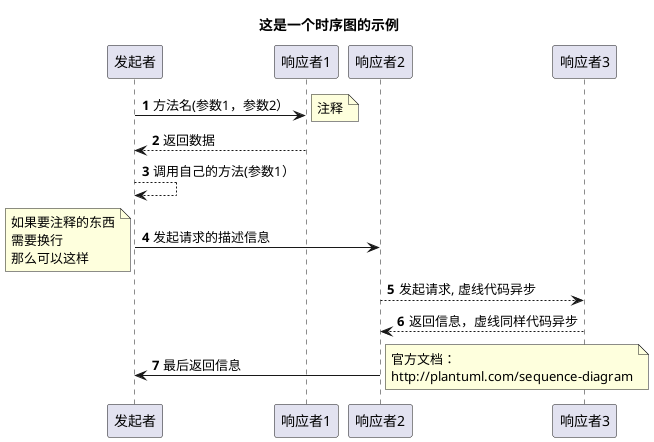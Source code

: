 @startuml
title 这是一个时序图的示例
autonumber
发起者 -> 响应者1: 方法名(参数1，参数2）
note right: 注释
发起者 <-- 响应者1: 返回数据
发起者 --> 发起者: 调用自己的方法(参数1）
发起者 -> 响应者2: 发起请求的描述信息
note left
    如果要注释的东西
    需要换行
    那么可以这样
end note
响应者2 --> 响应者3: 发起请求, 虚线代码异步

响应者2 <-- 响应者3: 返回信息，虚线同样代码异步
发起者 <- 响应者2: 最后返回信息
note right
    官方文档：
    http://plantuml.com/sequence-diagram
end note
@enduml